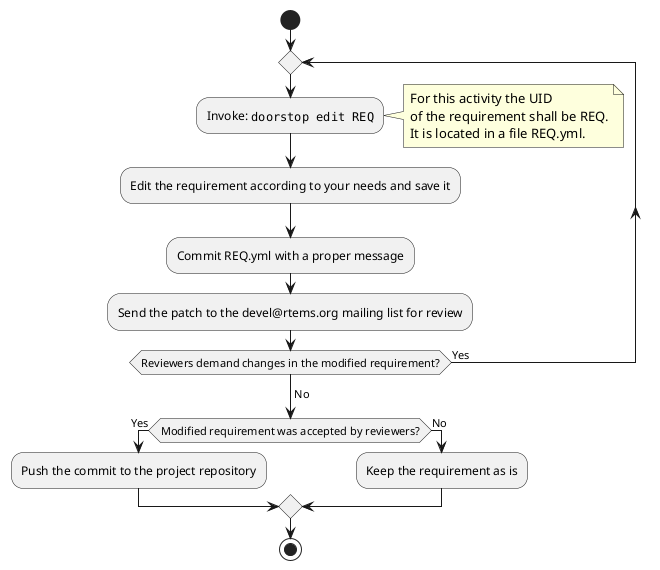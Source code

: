 ' SPDX-License-Identifier: CC-BY-SA-4.0

' Copyright (C) 2019 embedded brains GmbH

@startuml

start

repeat
  :Invoke: ""doorstop edit REQ"";

  note right
    For this activity the UID
    of the requirement shall be REQ.
    It is located in a file REQ.yml.
  end note

  :Edit the requirement according to your needs and save it;

  :Commit REQ.yml with a proper message;

  :Send the patch to the devel@rtems.org mailing list for review;
repeat while (Reviewers demand changes in the modified requirement?) is (Yes)
->No;

if (Modified requirement was accepted by reviewers?) then (Yes)
  :Push the commit to the project repository;
else (No)
  :Keep the requirement as is;
endif

stop

@enduml
